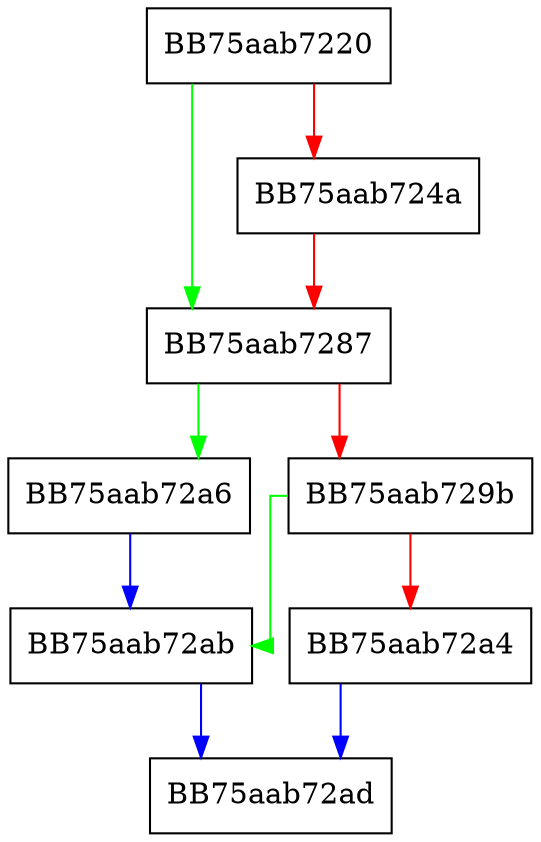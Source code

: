 digraph ThrottlingAgent {
  node [shape="box"];
  graph [splines=ortho];
  BB75aab7220 -> BB75aab7287 [color="green"];
  BB75aab7220 -> BB75aab724a [color="red"];
  BB75aab724a -> BB75aab7287 [color="red"];
  BB75aab7287 -> BB75aab72a6 [color="green"];
  BB75aab7287 -> BB75aab729b [color="red"];
  BB75aab729b -> BB75aab72ab [color="green"];
  BB75aab729b -> BB75aab72a4 [color="red"];
  BB75aab72a4 -> BB75aab72ad [color="blue"];
  BB75aab72a6 -> BB75aab72ab [color="blue"];
  BB75aab72ab -> BB75aab72ad [color="blue"];
}